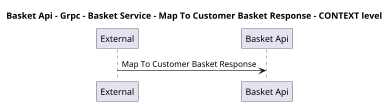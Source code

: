 @startuml
skinparam dpi 60

title Basket Api - Grpc - Basket Service - Map To Customer Basket Response - CONTEXT level

participant "External" as C4InterFlow.SoftwareSystems.ExternalSystem
participant "Basket Api" as dotnet.eShop.Architecture.SoftwareSystems.BasketApi

C4InterFlow.SoftwareSystems.ExternalSystem -> dotnet.eShop.Architecture.SoftwareSystems.BasketApi : Map To Customer Basket Response


@enduml

